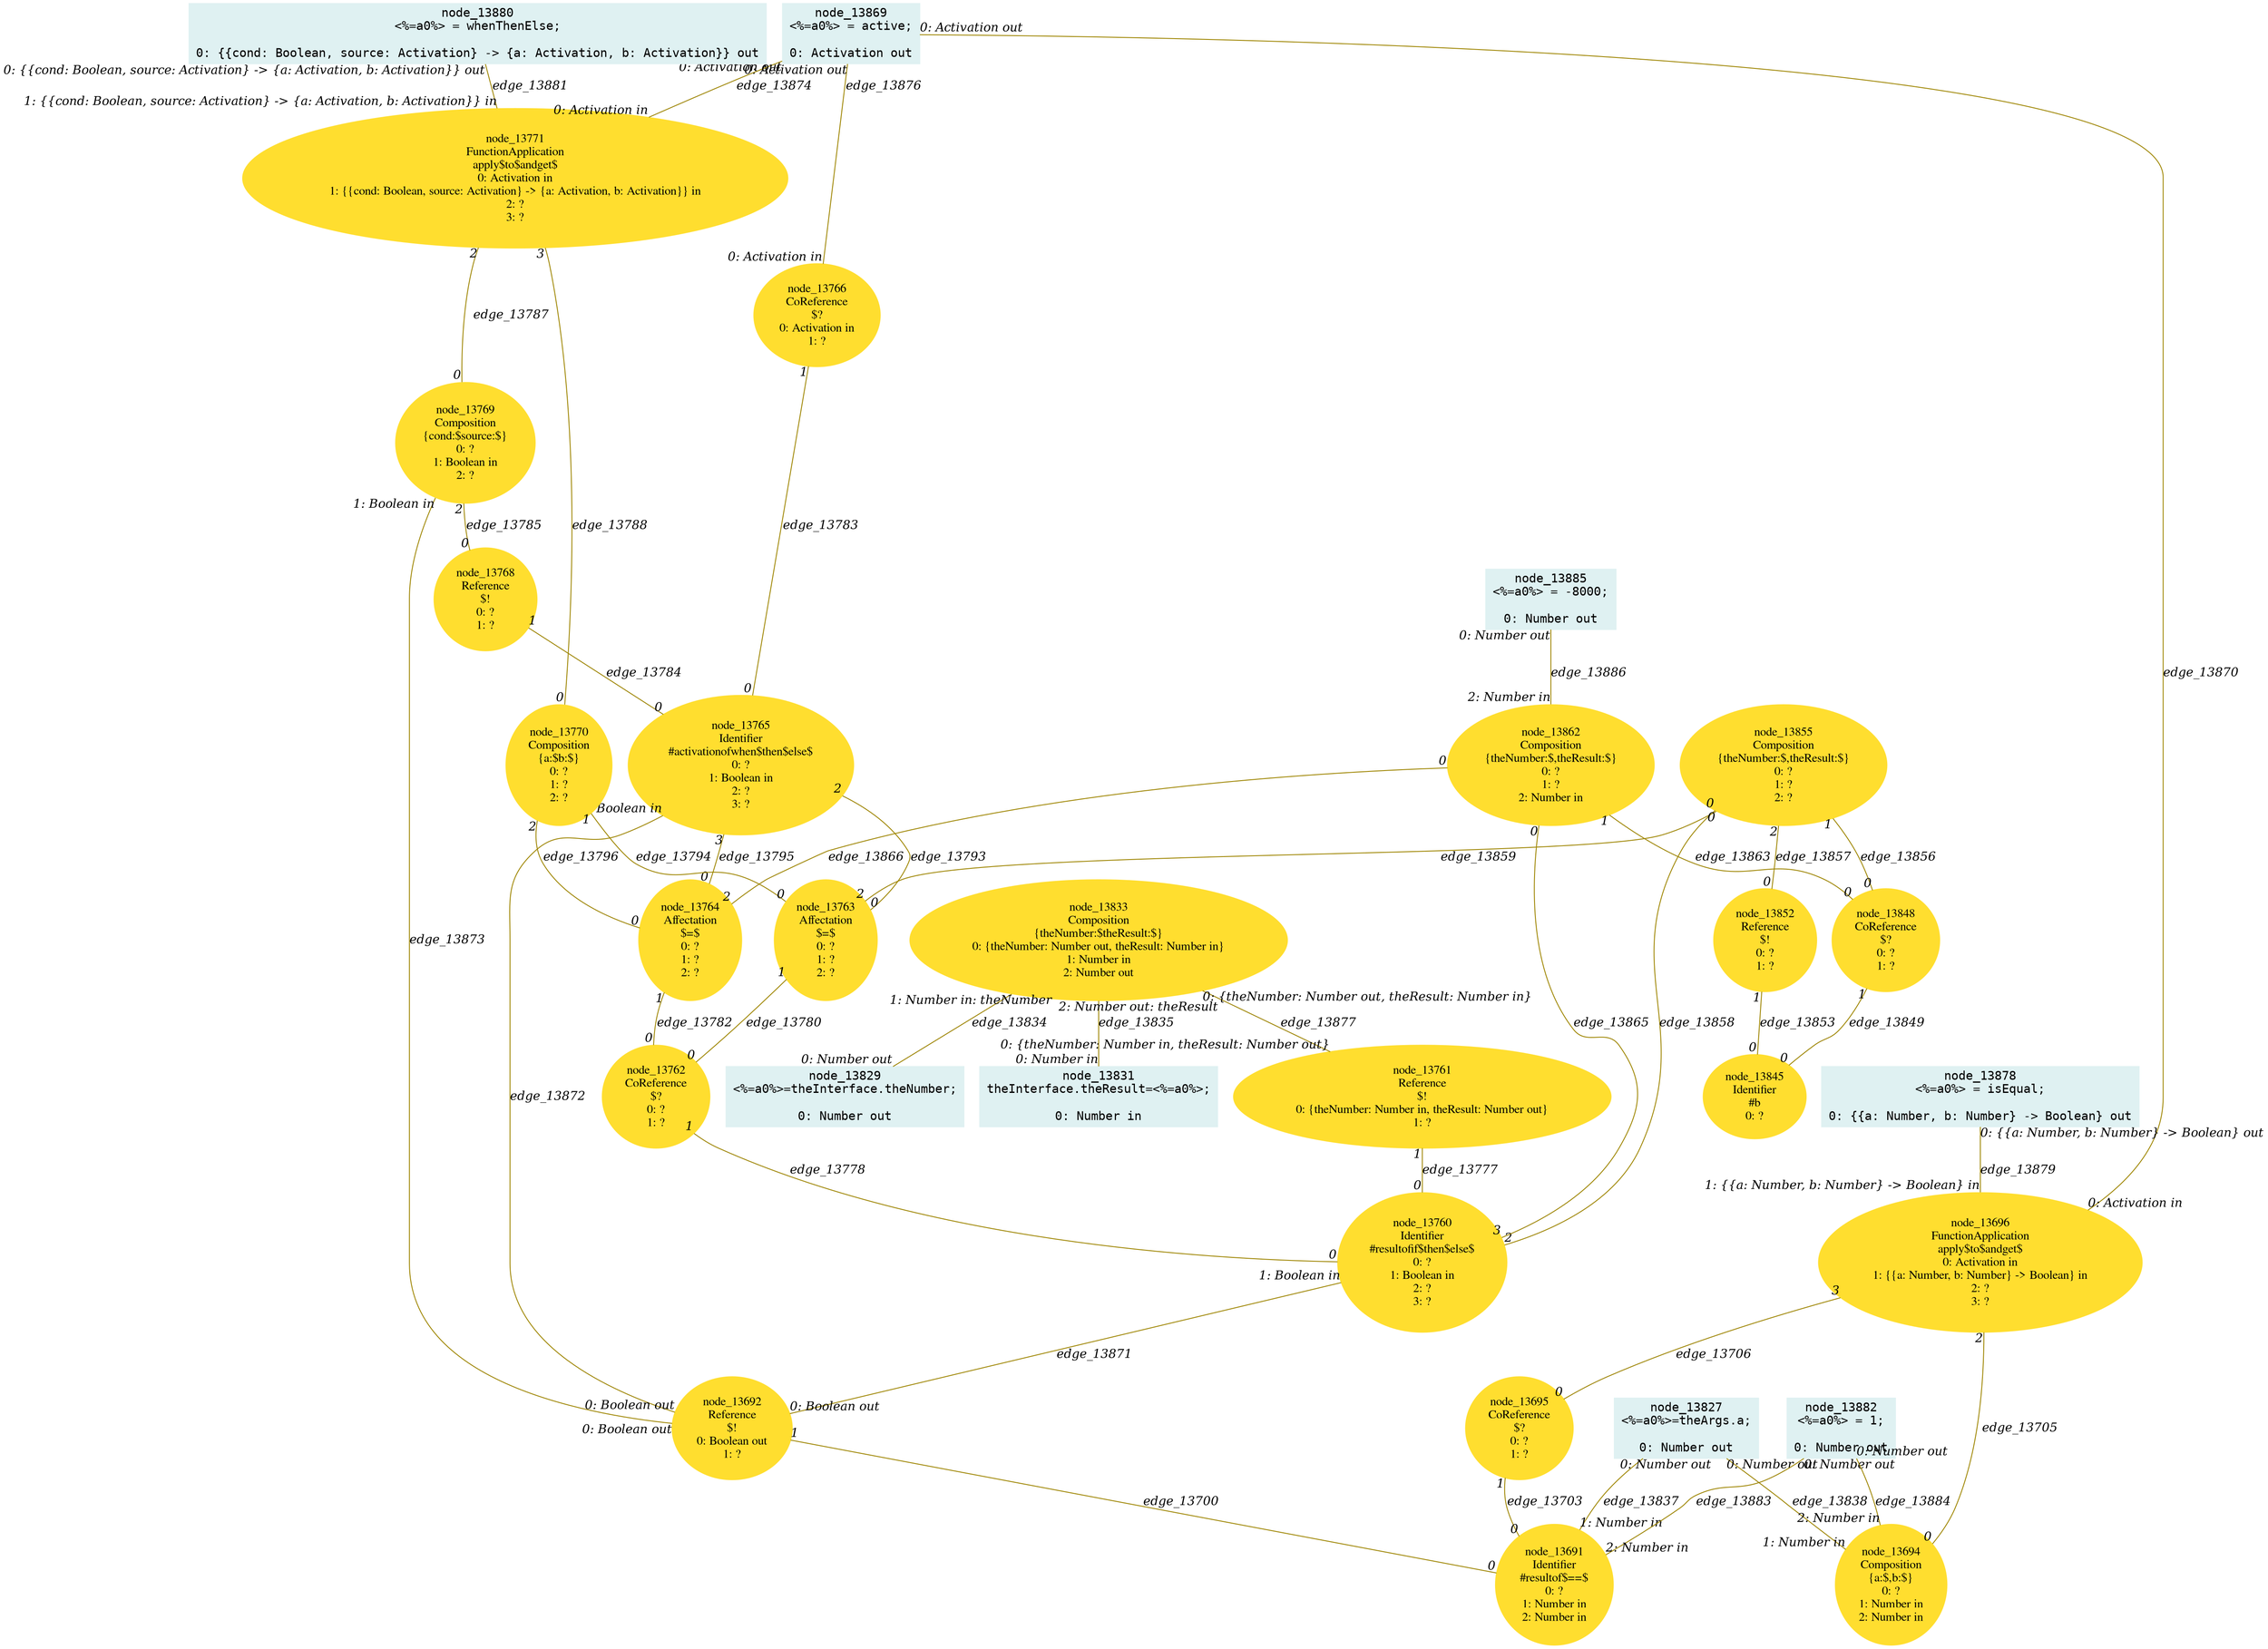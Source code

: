 digraph g{node_13691 [shape="ellipse", style="filled", color="#ffde2f", fontname="Times", label="node_13691
Identifier
#resultof$==$
0: ?
1: Number in
2: Number in" ]
node_13692 [shape="ellipse", style="filled", color="#ffde2f", fontname="Times", label="node_13692
Reference
$!
0: Boolean out
1: ?" ]
node_13694 [shape="ellipse", style="filled", color="#ffde2f", fontname="Times", label="node_13694
Composition
{a:$,b:$}
0: ?
1: Number in
2: Number in" ]
node_13695 [shape="ellipse", style="filled", color="#ffde2f", fontname="Times", label="node_13695
CoReference
$?
0: ?
1: ?" ]
node_13696 [shape="ellipse", style="filled", color="#ffde2f", fontname="Times", label="node_13696
FunctionApplication
apply$to$andget$
0: Activation in
1: {{a: Number, b: Number} -> Boolean} in
2: ?
3: ?" ]
node_13760 [shape="ellipse", style="filled", color="#ffde2f", fontname="Times", label="node_13760
Identifier
#resultofif$then$else$
0: ?
1: Boolean in
2: ?
3: ?" ]
node_13761 [shape="ellipse", style="filled", color="#ffde2f", fontname="Times", label="node_13761
Reference
$!
0: {theNumber: Number in, theResult: Number out}
1: ?" ]
node_13762 [shape="ellipse", style="filled", color="#ffde2f", fontname="Times", label="node_13762
CoReference
$?
0: ?
1: ?" ]
node_13763 [shape="ellipse", style="filled", color="#ffde2f", fontname="Times", label="node_13763
Affectation
$=$
0: ?
1: ?
2: ?" ]
node_13764 [shape="ellipse", style="filled", color="#ffde2f", fontname="Times", label="node_13764
Affectation
$=$
0: ?
1: ?
2: ?" ]
node_13765 [shape="ellipse", style="filled", color="#ffde2f", fontname="Times", label="node_13765
Identifier
#activationofwhen$then$else$
0: ?
1: Boolean in
2: ?
3: ?" ]
node_13766 [shape="ellipse", style="filled", color="#ffde2f", fontname="Times", label="node_13766
CoReference
$?
0: Activation in
1: ?" ]
node_13768 [shape="ellipse", style="filled", color="#ffde2f", fontname="Times", label="node_13768
Reference
$!
0: ?
1: ?" ]
node_13769 [shape="ellipse", style="filled", color="#ffde2f", fontname="Times", label="node_13769
Composition
{cond:$source:$}
0: ?
1: Boolean in
2: ?" ]
node_13770 [shape="ellipse", style="filled", color="#ffde2f", fontname="Times", label="node_13770
Composition
{a:$b:$}
0: ?
1: ?
2: ?" ]
node_13771 [shape="ellipse", style="filled", color="#ffde2f", fontname="Times", label="node_13771
FunctionApplication
apply$to$andget$
0: Activation in
1: {{cond: Boolean, source: Activation} -> {a: Activation, b: Activation}} in
2: ?
3: ?" ]
node_13827 [shape="box", style="filled", color="#dff1f2", fontname="Courier", label="node_13827
<%=a0%>=theArgs.a;

0: Number out" ]
node_13829 [shape="box", style="filled", color="#dff1f2", fontname="Courier", label="node_13829
<%=a0%>=theInterface.theNumber;

0: Number out" ]
node_13831 [shape="box", style="filled", color="#dff1f2", fontname="Courier", label="node_13831
theInterface.theResult=<%=a0%>;

0: Number in" ]
node_13833 [shape="ellipse", style="filled", color="#ffde2f", fontname="Times", label="node_13833
Composition
{theNumber:$theResult:$}
0: {theNumber: Number out, theResult: Number in}
1: Number in
2: Number out" ]
node_13845 [shape="ellipse", style="filled", color="#ffde2f", fontname="Times", label="node_13845
Identifier
#b
0: ?" ]
node_13848 [shape="ellipse", style="filled", color="#ffde2f", fontname="Times", label="node_13848
CoReference
$?
0: ?
1: ?" ]
node_13852 [shape="ellipse", style="filled", color="#ffde2f", fontname="Times", label="node_13852
Reference
$!
0: ?
1: ?" ]
node_13855 [shape="ellipse", style="filled", color="#ffde2f", fontname="Times", label="node_13855
Composition
{theNumber:$,theResult:$}
0: ?
1: ?
2: ?" ]
node_13862 [shape="ellipse", style="filled", color="#ffde2f", fontname="Times", label="node_13862
Composition
{theNumber:$,theResult:$}
0: ?
1: ?
2: Number in" ]
node_13869 [shape="box", style="filled", color="#dff1f2", fontname="Courier", label="node_13869
<%=a0%> = active;

0: Activation out" ]
node_13878 [shape="box", style="filled", color="#dff1f2", fontname="Courier", label="node_13878
<%=a0%> = isEqual;

0: {{a: Number, b: Number} -> Boolean} out" ]
node_13880 [shape="box", style="filled", color="#dff1f2", fontname="Courier", label="node_13880
<%=a0%> = whenThenElse;

0: {{cond: Boolean, source: Activation} -> {a: Activation, b: Activation}} out" ]
node_13882 [shape="box", style="filled", color="#dff1f2", fontname="Courier", label="node_13882
<%=a0%> = 1;

0: Number out" ]
node_13885 [shape="box", style="filled", color="#dff1f2", fontname="Courier", label="node_13885
<%=a0%> = -8000;

0: Number out" ]
node_13692 -> node_13691 [dir=none, arrowHead=none, fontname="Times-Italic", arrowsize=1, color="#9d8400", label="edge_13700",  headlabel="0", taillabel="1" ]
node_13695 -> node_13691 [dir=none, arrowHead=none, fontname="Times-Italic", arrowsize=1, color="#9d8400", label="edge_13703",  headlabel="0", taillabel="1" ]
node_13696 -> node_13694 [dir=none, arrowHead=none, fontname="Times-Italic", arrowsize=1, color="#9d8400", label="edge_13705",  headlabel="0", taillabel="2" ]
node_13696 -> node_13695 [dir=none, arrowHead=none, fontname="Times-Italic", arrowsize=1, color="#9d8400", label="edge_13706",  headlabel="0", taillabel="3" ]
node_13761 -> node_13760 [dir=none, arrowHead=none, fontname="Times-Italic", arrowsize=1, color="#9d8400", label="edge_13777",  headlabel="0", taillabel="1" ]
node_13762 -> node_13760 [dir=none, arrowHead=none, fontname="Times-Italic", arrowsize=1, color="#9d8400", label="edge_13778",  headlabel="0", taillabel="1" ]
node_13763 -> node_13762 [dir=none, arrowHead=none, fontname="Times-Italic", arrowsize=1, color="#9d8400", label="edge_13780",  headlabel="0", taillabel="1" ]
node_13764 -> node_13762 [dir=none, arrowHead=none, fontname="Times-Italic", arrowsize=1, color="#9d8400", label="edge_13782",  headlabel="0", taillabel="1" ]
node_13766 -> node_13765 [dir=none, arrowHead=none, fontname="Times-Italic", arrowsize=1, color="#9d8400", label="edge_13783",  headlabel="0", taillabel="1" ]
node_13768 -> node_13765 [dir=none, arrowHead=none, fontname="Times-Italic", arrowsize=1, color="#9d8400", label="edge_13784",  headlabel="0", taillabel="1" ]
node_13769 -> node_13768 [dir=none, arrowHead=none, fontname="Times-Italic", arrowsize=1, color="#9d8400", label="edge_13785",  headlabel="0", taillabel="2" ]
node_13771 -> node_13769 [dir=none, arrowHead=none, fontname="Times-Italic", arrowsize=1, color="#9d8400", label="edge_13787",  headlabel="0", taillabel="2" ]
node_13771 -> node_13770 [dir=none, arrowHead=none, fontname="Times-Italic", arrowsize=1, color="#9d8400", label="edge_13788",  headlabel="0", taillabel="3" ]
node_13765 -> node_13763 [dir=none, arrowHead=none, fontname="Times-Italic", arrowsize=1, color="#9d8400", label="edge_13793",  headlabel="0", taillabel="2" ]
node_13770 -> node_13763 [dir=none, arrowHead=none, fontname="Times-Italic", arrowsize=1, color="#9d8400", label="edge_13794",  headlabel="0", taillabel="1" ]
node_13765 -> node_13764 [dir=none, arrowHead=none, fontname="Times-Italic", arrowsize=1, color="#9d8400", label="edge_13795",  headlabel="0", taillabel="3" ]
node_13770 -> node_13764 [dir=none, arrowHead=none, fontname="Times-Italic", arrowsize=1, color="#9d8400", label="edge_13796",  headlabel="0", taillabel="2" ]
node_13833 -> node_13829 [dir=none, arrowHead=none, fontname="Times-Italic", arrowsize=1, color="#9d8400", label="edge_13834",  headlabel="0: Number out", taillabel="1: Number in: theNumber" ]
node_13833 -> node_13831 [dir=none, arrowHead=none, fontname="Times-Italic", arrowsize=1, color="#9d8400", label="edge_13835",  headlabel="0: Number in", taillabel="2: Number out: theResult" ]
node_13827 -> node_13691 [dir=none, arrowHead=none, fontname="Times-Italic", arrowsize=1, color="#9d8400", label="edge_13837",  headlabel="1: Number in", taillabel="0: Number out" ]
node_13827 -> node_13694 [dir=none, arrowHead=none, fontname="Times-Italic", arrowsize=1, color="#9d8400", label="edge_13838",  headlabel="1: Number in", taillabel="0: Number out" ]
node_13848 -> node_13845 [dir=none, arrowHead=none, fontname="Times-Italic", arrowsize=1, color="#9d8400", label="edge_13849",  headlabel="0", taillabel="1" ]
node_13852 -> node_13845 [dir=none, arrowHead=none, fontname="Times-Italic", arrowsize=1, color="#9d8400", label="edge_13853",  headlabel="0", taillabel="1" ]
node_13855 -> node_13848 [dir=none, arrowHead=none, fontname="Times-Italic", arrowsize=1, color="#9d8400", label="edge_13856",  headlabel="0", taillabel="1" ]
node_13855 -> node_13852 [dir=none, arrowHead=none, fontname="Times-Italic", arrowsize=1, color="#9d8400", label="edge_13857",  headlabel="0", taillabel="2" ]
node_13855 -> node_13760 [dir=none, arrowHead=none, fontname="Times-Italic", arrowsize=1, color="#9d8400", label="edge_13858",  headlabel="2", taillabel="0" ]
node_13855 -> node_13763 [dir=none, arrowHead=none, fontname="Times-Italic", arrowsize=1, color="#9d8400", label="edge_13859",  headlabel="2", taillabel="0" ]
node_13862 -> node_13848 [dir=none, arrowHead=none, fontname="Times-Italic", arrowsize=1, color="#9d8400", label="edge_13863",  headlabel="0", taillabel="1" ]
node_13862 -> node_13760 [dir=none, arrowHead=none, fontname="Times-Italic", arrowsize=1, color="#9d8400", label="edge_13865",  headlabel="3", taillabel="0" ]
node_13862 -> node_13764 [dir=none, arrowHead=none, fontname="Times-Italic", arrowsize=1, color="#9d8400", label="edge_13866",  headlabel="2", taillabel="0" ]
node_13869 -> node_13696 [dir=none, arrowHead=none, fontname="Times-Italic", arrowsize=1, color="#9d8400", label="edge_13870",  headlabel="0: Activation in", taillabel="0: Activation out" ]
node_13760 -> node_13692 [dir=none, arrowHead=none, fontname="Times-Italic", arrowsize=1, color="#9d8400", label="edge_13871",  headlabel="0: Boolean out", taillabel="1: Boolean in" ]
node_13765 -> node_13692 [dir=none, arrowHead=none, fontname="Times-Italic", arrowsize=1, color="#9d8400", label="edge_13872",  headlabel="0: Boolean out", taillabel="1: Boolean in" ]
node_13769 -> node_13692 [dir=none, arrowHead=none, fontname="Times-Italic", arrowsize=1, color="#9d8400", label="edge_13873",  headlabel="0: Boolean out", taillabel="1: Boolean in" ]
node_13869 -> node_13771 [dir=none, arrowHead=none, fontname="Times-Italic", arrowsize=1, color="#9d8400", label="edge_13874",  headlabel="0: Activation in", taillabel="0: Activation out" ]
node_13869 -> node_13766 [dir=none, arrowHead=none, fontname="Times-Italic", arrowsize=1, color="#9d8400", label="edge_13876",  headlabel="0: Activation in", taillabel="0: Activation out" ]
node_13833 -> node_13761 [dir=none, arrowHead=none, fontname="Times-Italic", arrowsize=1, color="#9d8400", label="edge_13877",  headlabel="0: {theNumber: Number in, theResult: Number out}", taillabel="0: {theNumber: Number out, theResult: Number in}" ]
node_13878 -> node_13696 [dir=none, arrowHead=none, fontname="Times-Italic", arrowsize=1, color="#9d8400", label="edge_13879",  headlabel="1: {{a: Number, b: Number} -> Boolean} in", taillabel="0: {{a: Number, b: Number} -> Boolean} out" ]
node_13880 -> node_13771 [dir=none, arrowHead=none, fontname="Times-Italic", arrowsize=1, color="#9d8400", label="edge_13881",  headlabel="1: {{cond: Boolean, source: Activation} -> {a: Activation, b: Activation}} in", taillabel="0: {{cond: Boolean, source: Activation} -> {a: Activation, b: Activation}} out" ]
node_13882 -> node_13691 [dir=none, arrowHead=none, fontname="Times-Italic", arrowsize=1, color="#9d8400", label="edge_13883",  headlabel="2: Number in", taillabel="0: Number out" ]
node_13882 -> node_13694 [dir=none, arrowHead=none, fontname="Times-Italic", arrowsize=1, color="#9d8400", label="edge_13884",  headlabel="2: Number in", taillabel="0: Number out" ]
node_13885 -> node_13862 [dir=none, arrowHead=none, fontname="Times-Italic", arrowsize=1, color="#9d8400", label="edge_13886",  headlabel="2: Number in", taillabel="0: Number out" ]
}